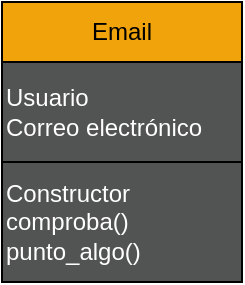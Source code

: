 <mxfile>
    <diagram id="9mh1nsSnM0l1HQ3Pd-zj" name="Página-1">
        <mxGraphModel dx="320" dy="198" grid="1" gridSize="10" guides="1" tooltips="1" connect="1" arrows="1" fold="1" page="1" pageScale="1" pageWidth="827" pageHeight="1169" math="0" shadow="0">
            <root>
                <mxCell id="0"/>
                <mxCell id="1" parent="0"/>
                <mxCell id="2" value="Constructor&lt;br&gt;comproba()&lt;br&gt;punto_algo()" style="rounded=0;whiteSpace=wrap;html=1;align=left;strokeColor=#000000;fillColor=#525454;fontColor=#ffffff;" vertex="1" parent="1">
                    <mxGeometry x="330" y="150" width="120" height="60" as="geometry"/>
                </mxCell>
                <mxCell id="3" value="Usuario&lt;br&gt;Correo electrónico" style="rounded=0;whiteSpace=wrap;html=1;align=left;strokeColor=#000000;fillColor=#525454;fontColor=#ffffff;" vertex="1" parent="1">
                    <mxGeometry x="330" y="100" width="120" height="50" as="geometry"/>
                </mxCell>
                <mxCell id="4" value="Email" style="rounded=0;whiteSpace=wrap;html=1;fillColor=#f0a30a;fontColor=#000000;strokeColor=#000000;" vertex="1" parent="1">
                    <mxGeometry x="330" y="70" width="120" height="30" as="geometry"/>
                </mxCell>
            </root>
        </mxGraphModel>
    </diagram>
</mxfile>